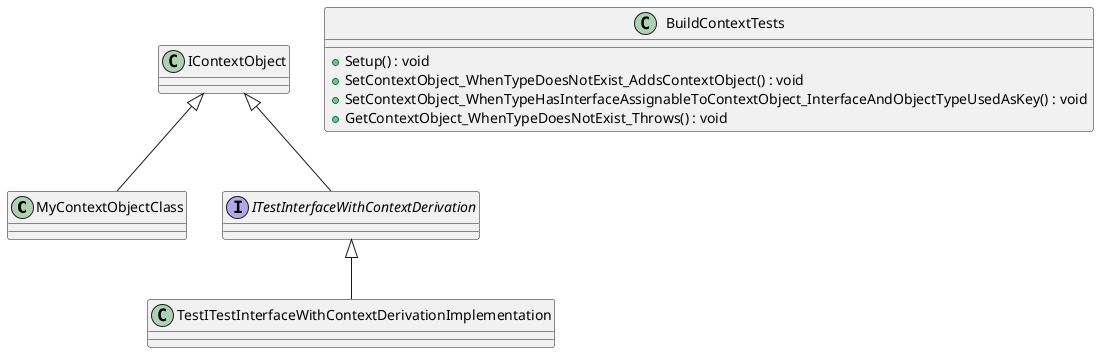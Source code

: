 @startuml
class MyContextObjectClass {
}
interface ITestInterfaceWithContextDerivation {
}
class TestITestInterfaceWithContextDerivationImplementation {
}
class BuildContextTests {
    + Setup() : void
    + SetContextObject_WhenTypeDoesNotExist_AddsContextObject() : void
    + SetContextObject_WhenTypeHasInterfaceAssignableToContextObject_InterfaceAndObjectTypeUsedAsKey() : void
    + GetContextObject_WhenTypeDoesNotExist_Throws() : void
}
IContextObject <|-- MyContextObjectClass
IContextObject <|-- ITestInterfaceWithContextDerivation
ITestInterfaceWithContextDerivation <|-- TestITestInterfaceWithContextDerivationImplementation
@enduml

